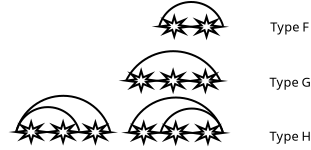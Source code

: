 <?xml version="1.0" encoding="UTF-8"?>
<dia:diagram xmlns:dia="http://www.lysator.liu.se/~alla/dia/">
  <dia:layer name="Background" visible="true" active="true">
    <dia:object type="Standard - Text" version="1" id="O0">
      <dia:attribute name="obj_pos">
        <dia:point val="17.264,3.964"/>
      </dia:attribute>
      <dia:attribute name="obj_bb">
        <dia:rectangle val="17.264,3.35;19.326,4.153"/>
      </dia:attribute>
      <dia:attribute name="text">
        <dia:composite type="text">
          <dia:attribute name="string">
            <dia:string>#Type F#</dia:string>
          </dia:attribute>
          <dia:attribute name="font">
            <dia:font family="sans" style="0" name="Helvetica"/>
          </dia:attribute>
          <dia:attribute name="height">
            <dia:real val="0.8"/>
          </dia:attribute>
          <dia:attribute name="pos">
            <dia:point val="17.264,3.964"/>
          </dia:attribute>
          <dia:attribute name="color">
            <dia:color val="#000000"/>
          </dia:attribute>
          <dia:attribute name="alignment">
            <dia:enum val="0"/>
          </dia:attribute>
        </dia:composite>
      </dia:attribute>
      <dia:attribute name="valign">
        <dia:enum val="3"/>
      </dia:attribute>
    </dia:object>
    <dia:object type="Standard - Text" version="1" id="O1">
      <dia:attribute name="obj_pos">
        <dia:point val="17.229,6.721"/>
      </dia:attribute>
      <dia:attribute name="obj_bb">
        <dia:rectangle val="17.229,6.108;19.418,6.911"/>
      </dia:attribute>
      <dia:attribute name="text">
        <dia:composite type="text">
          <dia:attribute name="string">
            <dia:string>#Type G#</dia:string>
          </dia:attribute>
          <dia:attribute name="font">
            <dia:font family="sans" style="0" name="Helvetica"/>
          </dia:attribute>
          <dia:attribute name="height">
            <dia:real val="0.8"/>
          </dia:attribute>
          <dia:attribute name="pos">
            <dia:point val="17.229,6.721"/>
          </dia:attribute>
          <dia:attribute name="color">
            <dia:color val="#000000"/>
          </dia:attribute>
          <dia:attribute name="alignment">
            <dia:enum val="0"/>
          </dia:attribute>
        </dia:composite>
      </dia:attribute>
      <dia:attribute name="valign">
        <dia:enum val="3"/>
      </dia:attribute>
    </dia:object>
    <dia:object type="Standard - Text" version="1" id="O2">
      <dia:attribute name="obj_pos">
        <dia:point val="17.247,9.426"/>
      </dia:attribute>
      <dia:attribute name="obj_bb">
        <dia:rectangle val="17.247,8.831;17.247,9.578"/>
      </dia:attribute>
      <dia:attribute name="text">
        <dia:composite type="text">
          <dia:attribute name="string">
            <dia:string>##</dia:string>
          </dia:attribute>
          <dia:attribute name="font">
            <dia:font family="sans" style="0" name="Helvetica"/>
          </dia:attribute>
          <dia:attribute name="height">
            <dia:real val="0.8"/>
          </dia:attribute>
          <dia:attribute name="pos">
            <dia:point val="17.247,9.426"/>
          </dia:attribute>
          <dia:attribute name="color">
            <dia:color val="#000000"/>
          </dia:attribute>
          <dia:attribute name="alignment">
            <dia:enum val="0"/>
          </dia:attribute>
        </dia:composite>
      </dia:attribute>
      <dia:attribute name="valign">
        <dia:enum val="3"/>
      </dia:attribute>
    </dia:object>
    <dia:object type="Standard - Text" version="1" id="O3">
      <dia:attribute name="obj_pos">
        <dia:point val="17.229,9.426"/>
      </dia:attribute>
      <dia:attribute name="obj_bb">
        <dia:rectangle val="17.229,8.812;19.405,9.616"/>
      </dia:attribute>
      <dia:attribute name="text">
        <dia:composite type="text">
          <dia:attribute name="string">
            <dia:string>#Type H#</dia:string>
          </dia:attribute>
          <dia:attribute name="font">
            <dia:font family="sans" style="0" name="Helvetica"/>
          </dia:attribute>
          <dia:attribute name="height">
            <dia:real val="0.8"/>
          </dia:attribute>
          <dia:attribute name="pos">
            <dia:point val="17.229,9.426"/>
          </dia:attribute>
          <dia:attribute name="color">
            <dia:color val="#000000"/>
          </dia:attribute>
          <dia:attribute name="alignment">
            <dia:enum val="0"/>
          </dia:attribute>
        </dia:composite>
      </dia:attribute>
      <dia:attribute name="valign">
        <dia:enum val="3"/>
      </dia:attribute>
    </dia:object>
    <dia:group>
      <dia:object type="Geometric - Sharp Eight Point Star" version="1" id="O4">
        <dia:attribute name="obj_pos">
          <dia:point val="11.718,3.211"/>
        </dia:attribute>
        <dia:attribute name="obj_bb">
          <dia:rectangle val="11.34,3.037;13.6,4.387"/>
        </dia:attribute>
        <dia:attribute name="meta">
          <dia:composite type="dict"/>
        </dia:attribute>
        <dia:attribute name="elem_corner">
          <dia:point val="11.718,3.211"/>
        </dia:attribute>
        <dia:attribute name="elem_width">
          <dia:real val="1.503"/>
        </dia:attribute>
        <dia:attribute name="elem_height">
          <dia:real val="1.001"/>
        </dia:attribute>
        <dia:attribute name="line_width">
          <dia:real val="0.1"/>
        </dia:attribute>
        <dia:attribute name="line_colour">
          <dia:color val="#000000"/>
        </dia:attribute>
        <dia:attribute name="fill_colour">
          <dia:color val="#ffffff"/>
        </dia:attribute>
        <dia:attribute name="show_background">
          <dia:boolean val="true"/>
        </dia:attribute>
        <dia:attribute name="line_style">
          <dia:enum val="0"/>
          <dia:real val="1"/>
        </dia:attribute>
        <dia:attribute name="flip_horizontal">
          <dia:boolean val="false"/>
        </dia:attribute>
        <dia:attribute name="flip_vertical">
          <dia:boolean val="false"/>
        </dia:attribute>
        <dia:attribute name="subscale">
          <dia:real val="1"/>
        </dia:attribute>
      </dia:object>
      <dia:object type="Geometric - Sharp Eight Point Star" version="1" id="O5">
        <dia:attribute name="obj_pos">
          <dia:point val="13.332,3.223"/>
        </dia:attribute>
        <dia:attribute name="obj_bb">
          <dia:rectangle val="12.954,3.049;15.213,4.398"/>
        </dia:attribute>
        <dia:attribute name="meta">
          <dia:composite type="dict"/>
        </dia:attribute>
        <dia:attribute name="elem_corner">
          <dia:point val="13.332,3.223"/>
        </dia:attribute>
        <dia:attribute name="elem_width">
          <dia:real val="1.503"/>
        </dia:attribute>
        <dia:attribute name="elem_height">
          <dia:real val="1.001"/>
        </dia:attribute>
        <dia:attribute name="line_width">
          <dia:real val="0.1"/>
        </dia:attribute>
        <dia:attribute name="line_colour">
          <dia:color val="#000000"/>
        </dia:attribute>
        <dia:attribute name="fill_colour">
          <dia:color val="#ffffff"/>
        </dia:attribute>
        <dia:attribute name="show_background">
          <dia:boolean val="true"/>
        </dia:attribute>
        <dia:attribute name="line_style">
          <dia:enum val="0"/>
          <dia:real val="1"/>
        </dia:attribute>
        <dia:attribute name="flip_horizontal">
          <dia:boolean val="false"/>
        </dia:attribute>
        <dia:attribute name="flip_vertical">
          <dia:boolean val="false"/>
        </dia:attribute>
        <dia:attribute name="subscale">
          <dia:real val="1"/>
        </dia:attribute>
      </dia:object>
    </dia:group>
    <dia:object type="Standard - Text" version="1" id="O6">
      <dia:attribute name="obj_pos">
        <dia:point val="17.38,16.878"/>
      </dia:attribute>
      <dia:attribute name="obj_bb">
        <dia:rectangle val="17.38,16.283;17.38,17.031"/>
      </dia:attribute>
      <dia:attribute name="text">
        <dia:composite type="text">
          <dia:attribute name="string">
            <dia:string>##</dia:string>
          </dia:attribute>
          <dia:attribute name="font">
            <dia:font family="sans" style="0" name="Helvetica"/>
          </dia:attribute>
          <dia:attribute name="height">
            <dia:real val="0.8"/>
          </dia:attribute>
          <dia:attribute name="pos">
            <dia:point val="17.38,16.878"/>
          </dia:attribute>
          <dia:attribute name="color">
            <dia:color val="#000000"/>
          </dia:attribute>
          <dia:attribute name="alignment">
            <dia:enum val="0"/>
          </dia:attribute>
        </dia:composite>
      </dia:attribute>
      <dia:attribute name="valign">
        <dia:enum val="3"/>
      </dia:attribute>
    </dia:object>
    <dia:object type="Standard - Arc" version="0" id="O7">
      <dia:attribute name="obj_pos">
        <dia:point val="11.718,3.712"/>
      </dia:attribute>
      <dia:attribute name="obj_bb">
        <dia:rectangle val="11.668,2.434;14.961,3.762"/>
      </dia:attribute>
      <dia:attribute name="conn_endpoints">
        <dia:point val="11.718,3.712"/>
        <dia:point val="14.911,3.684"/>
      </dia:attribute>
      <dia:attribute name="curve_distance">
        <dia:real val="-1.214"/>
      </dia:attribute>
      <dia:connections>
        <dia:connection handle="0" to="O4" connection="0"/>
      </dia:connections>
    </dia:object>
    <dia:group>
      <dia:object type="Geometric - Sharp Eight Point Star" version="1" id="O8">
        <dia:attribute name="obj_pos">
          <dia:point val="11.661,5.92"/>
        </dia:attribute>
        <dia:attribute name="obj_bb">
          <dia:rectangle val="11.282,5.747;13.542,7.096"/>
        </dia:attribute>
        <dia:attribute name="meta">
          <dia:composite type="dict"/>
        </dia:attribute>
        <dia:attribute name="elem_corner">
          <dia:point val="11.661,5.92"/>
        </dia:attribute>
        <dia:attribute name="elem_width">
          <dia:real val="1.503"/>
        </dia:attribute>
        <dia:attribute name="elem_height">
          <dia:real val="1.001"/>
        </dia:attribute>
        <dia:attribute name="line_width">
          <dia:real val="0.1"/>
        </dia:attribute>
        <dia:attribute name="line_colour">
          <dia:color val="#000000"/>
        </dia:attribute>
        <dia:attribute name="fill_colour">
          <dia:color val="#ffffff"/>
        </dia:attribute>
        <dia:attribute name="show_background">
          <dia:boolean val="true"/>
        </dia:attribute>
        <dia:attribute name="line_style">
          <dia:enum val="0"/>
          <dia:real val="1"/>
        </dia:attribute>
        <dia:attribute name="flip_horizontal">
          <dia:boolean val="false"/>
        </dia:attribute>
        <dia:attribute name="flip_vertical">
          <dia:boolean val="false"/>
        </dia:attribute>
        <dia:attribute name="subscale">
          <dia:real val="1"/>
        </dia:attribute>
      </dia:object>
      <dia:object type="Geometric - Sharp Eight Point Star" version="1" id="O9">
        <dia:attribute name="obj_pos">
          <dia:point val="13.274,5.932"/>
        </dia:attribute>
        <dia:attribute name="obj_bb">
          <dia:rectangle val="12.896,5.758;15.156,7.107"/>
        </dia:attribute>
        <dia:attribute name="meta">
          <dia:composite type="dict"/>
        </dia:attribute>
        <dia:attribute name="elem_corner">
          <dia:point val="13.274,5.932"/>
        </dia:attribute>
        <dia:attribute name="elem_width">
          <dia:real val="1.503"/>
        </dia:attribute>
        <dia:attribute name="elem_height">
          <dia:real val="1.001"/>
        </dia:attribute>
        <dia:attribute name="line_width">
          <dia:real val="0.1"/>
        </dia:attribute>
        <dia:attribute name="line_colour">
          <dia:color val="#000000"/>
        </dia:attribute>
        <dia:attribute name="fill_colour">
          <dia:color val="#ffffff"/>
        </dia:attribute>
        <dia:attribute name="show_background">
          <dia:boolean val="true"/>
        </dia:attribute>
        <dia:attribute name="line_style">
          <dia:enum val="0"/>
          <dia:real val="1"/>
        </dia:attribute>
        <dia:attribute name="flip_horizontal">
          <dia:boolean val="false"/>
        </dia:attribute>
        <dia:attribute name="flip_vertical">
          <dia:boolean val="false"/>
        </dia:attribute>
        <dia:attribute name="subscale">
          <dia:real val="1"/>
        </dia:attribute>
      </dia:object>
      <dia:object type="Geometric - Sharp Eight Point Star" version="1" id="O10">
        <dia:attribute name="obj_pos">
          <dia:point val="10.063,5.917"/>
        </dia:attribute>
        <dia:attribute name="obj_bb">
          <dia:rectangle val="9.685,5.743;11.944,7.092"/>
        </dia:attribute>
        <dia:attribute name="meta">
          <dia:composite type="dict"/>
        </dia:attribute>
        <dia:attribute name="elem_corner">
          <dia:point val="10.063,5.917"/>
        </dia:attribute>
        <dia:attribute name="elem_width">
          <dia:real val="1.503"/>
        </dia:attribute>
        <dia:attribute name="elem_height">
          <dia:real val="1.001"/>
        </dia:attribute>
        <dia:attribute name="line_width">
          <dia:real val="0.1"/>
        </dia:attribute>
        <dia:attribute name="line_colour">
          <dia:color val="#000000"/>
        </dia:attribute>
        <dia:attribute name="fill_colour">
          <dia:color val="#ffffff"/>
        </dia:attribute>
        <dia:attribute name="show_background">
          <dia:boolean val="true"/>
        </dia:attribute>
        <dia:attribute name="line_style">
          <dia:enum val="0"/>
          <dia:real val="1"/>
        </dia:attribute>
        <dia:attribute name="flip_horizontal">
          <dia:boolean val="false"/>
        </dia:attribute>
        <dia:attribute name="flip_vertical">
          <dia:boolean val="false"/>
        </dia:attribute>
        <dia:attribute name="subscale">
          <dia:real val="1"/>
        </dia:attribute>
      </dia:object>
    </dia:group>
    <dia:object type="Standard - Arc" version="0" id="O11">
      <dia:attribute name="obj_pos">
        <dia:point val="10.063,6.418"/>
      </dia:attribute>
      <dia:attribute name="obj_bb">
        <dia:rectangle val="10.013,4.894;14.827,6.483"/>
      </dia:attribute>
      <dia:attribute name="conn_endpoints">
        <dia:point val="10.063,6.418"/>
        <dia:point val="14.777,6.432"/>
      </dia:attribute>
      <dia:attribute name="curve_distance">
        <dia:real val="-1.481"/>
      </dia:attribute>
      <dia:connections>
        <dia:connection handle="0" to="O10" connection="0"/>
        <dia:connection handle="1" to="O9" connection="8"/>
      </dia:connections>
    </dia:object>
    <dia:group>
      <dia:group>
        <dia:object type="Geometric - Sharp Eight Point Star" version="1" id="O12">
          <dia:attribute name="obj_pos">
            <dia:point val="6.161,8.488"/>
          </dia:attribute>
          <dia:attribute name="obj_bb">
            <dia:rectangle val="5.782,8.314;8.042,9.663"/>
          </dia:attribute>
          <dia:attribute name="meta">
            <dia:composite type="dict"/>
          </dia:attribute>
          <dia:attribute name="elem_corner">
            <dia:point val="6.161,8.488"/>
          </dia:attribute>
          <dia:attribute name="elem_width">
            <dia:real val="1.503"/>
          </dia:attribute>
          <dia:attribute name="elem_height">
            <dia:real val="1.001"/>
          </dia:attribute>
          <dia:attribute name="line_width">
            <dia:real val="0.1"/>
          </dia:attribute>
          <dia:attribute name="line_colour">
            <dia:color val="#000000"/>
          </dia:attribute>
          <dia:attribute name="fill_colour">
            <dia:color val="#ffffff"/>
          </dia:attribute>
          <dia:attribute name="show_background">
            <dia:boolean val="true"/>
          </dia:attribute>
          <dia:attribute name="line_style">
            <dia:enum val="0"/>
            <dia:real val="1"/>
          </dia:attribute>
          <dia:attribute name="flip_horizontal">
            <dia:boolean val="false"/>
          </dia:attribute>
          <dia:attribute name="flip_vertical">
            <dia:boolean val="false"/>
          </dia:attribute>
          <dia:attribute name="subscale">
            <dia:real val="1"/>
          </dia:attribute>
        </dia:object>
        <dia:object type="Geometric - Sharp Eight Point Star" version="1" id="O13">
          <dia:attribute name="obj_pos">
            <dia:point val="7.775,8.499"/>
          </dia:attribute>
          <dia:attribute name="obj_bb">
            <dia:rectangle val="7.396,8.325;9.656,9.674"/>
          </dia:attribute>
          <dia:attribute name="meta">
            <dia:composite type="dict"/>
          </dia:attribute>
          <dia:attribute name="elem_corner">
            <dia:point val="7.775,8.499"/>
          </dia:attribute>
          <dia:attribute name="elem_width">
            <dia:real val="1.503"/>
          </dia:attribute>
          <dia:attribute name="elem_height">
            <dia:real val="1.001"/>
          </dia:attribute>
          <dia:attribute name="line_width">
            <dia:real val="0.1"/>
          </dia:attribute>
          <dia:attribute name="line_colour">
            <dia:color val="#000000"/>
          </dia:attribute>
          <dia:attribute name="fill_colour">
            <dia:color val="#ffffff"/>
          </dia:attribute>
          <dia:attribute name="show_background">
            <dia:boolean val="true"/>
          </dia:attribute>
          <dia:attribute name="line_style">
            <dia:enum val="0"/>
            <dia:real val="1"/>
          </dia:attribute>
          <dia:attribute name="flip_horizontal">
            <dia:boolean val="false"/>
          </dia:attribute>
          <dia:attribute name="flip_vertical">
            <dia:boolean val="false"/>
          </dia:attribute>
          <dia:attribute name="subscale">
            <dia:real val="1"/>
          </dia:attribute>
        </dia:object>
        <dia:object type="Geometric - Sharp Eight Point Star" version="1" id="O14">
          <dia:attribute name="obj_pos">
            <dia:point val="4.564,8.485"/>
          </dia:attribute>
          <dia:attribute name="obj_bb">
            <dia:rectangle val="4.185,8.311;6.445,9.66"/>
          </dia:attribute>
          <dia:attribute name="meta">
            <dia:composite type="dict"/>
          </dia:attribute>
          <dia:attribute name="elem_corner">
            <dia:point val="4.564,8.485"/>
          </dia:attribute>
          <dia:attribute name="elem_width">
            <dia:real val="1.503"/>
          </dia:attribute>
          <dia:attribute name="elem_height">
            <dia:real val="1.001"/>
          </dia:attribute>
          <dia:attribute name="line_width">
            <dia:real val="0.1"/>
          </dia:attribute>
          <dia:attribute name="line_colour">
            <dia:color val="#000000"/>
          </dia:attribute>
          <dia:attribute name="fill_colour">
            <dia:color val="#ffffff"/>
          </dia:attribute>
          <dia:attribute name="show_background">
            <dia:boolean val="true"/>
          </dia:attribute>
          <dia:attribute name="line_style">
            <dia:enum val="0"/>
            <dia:real val="1"/>
          </dia:attribute>
          <dia:attribute name="flip_horizontal">
            <dia:boolean val="false"/>
          </dia:attribute>
          <dia:attribute name="flip_vertical">
            <dia:boolean val="false"/>
          </dia:attribute>
          <dia:attribute name="subscale">
            <dia:real val="1"/>
          </dia:attribute>
        </dia:object>
      </dia:group>
      <dia:object type="Standard - Arc" version="0" id="O15">
        <dia:attribute name="obj_pos">
          <dia:point val="4.564,8.985"/>
        </dia:attribute>
        <dia:attribute name="obj_bb">
          <dia:rectangle val="4.513,7.69;7.77,9.036"/>
        </dia:attribute>
        <dia:attribute name="conn_endpoints">
          <dia:point val="4.564,8.985"/>
          <dia:point val="7.719,8.923"/>
        </dia:attribute>
        <dia:attribute name="curve_distance">
          <dia:real val="-1.214"/>
        </dia:attribute>
      </dia:object>
      <dia:object type="Standard - Arc" version="0" id="O16">
        <dia:attribute name="obj_pos">
          <dia:point val="4.564,8.985"/>
        </dia:attribute>
        <dia:attribute name="obj_bb">
          <dia:rectangle val="4.513,7.125;9.328,9.05"/>
        </dia:attribute>
        <dia:attribute name="conn_endpoints">
          <dia:point val="4.564,8.985"/>
          <dia:point val="9.277,9.0"/>
        </dia:attribute>
        <dia:attribute name="curve_distance">
          <dia:real val="-1.818"/>
        </dia:attribute>
      </dia:object>
    </dia:group>
    <dia:group>
      <dia:group>
        <dia:object type="Geometric - Sharp Eight Point Star" version="1" id="O17">
          <dia:attribute name="obj_pos">
            <dia:point val="11.789,8.519"/>
          </dia:attribute>
          <dia:attribute name="obj_bb">
            <dia:rectangle val="11.411,8.345;13.671,9.694"/>
          </dia:attribute>
          <dia:attribute name="meta">
            <dia:composite type="dict"/>
          </dia:attribute>
          <dia:attribute name="elem_corner">
            <dia:point val="11.789,8.519"/>
          </dia:attribute>
          <dia:attribute name="elem_width">
            <dia:real val="1.503"/>
          </dia:attribute>
          <dia:attribute name="elem_height">
            <dia:real val="1.001"/>
          </dia:attribute>
          <dia:attribute name="line_width">
            <dia:real val="0.1"/>
          </dia:attribute>
          <dia:attribute name="line_colour">
            <dia:color val="#000000"/>
          </dia:attribute>
          <dia:attribute name="fill_colour">
            <dia:color val="#ffffff"/>
          </dia:attribute>
          <dia:attribute name="show_background">
            <dia:boolean val="true"/>
          </dia:attribute>
          <dia:attribute name="line_style">
            <dia:enum val="0"/>
            <dia:real val="1"/>
          </dia:attribute>
          <dia:attribute name="flip_horizontal">
            <dia:boolean val="false"/>
          </dia:attribute>
          <dia:attribute name="flip_vertical">
            <dia:boolean val="false"/>
          </dia:attribute>
          <dia:attribute name="subscale">
            <dia:real val="1"/>
          </dia:attribute>
        </dia:object>
        <dia:object type="Geometric - Sharp Eight Point Star" version="1" id="O18">
          <dia:attribute name="obj_pos">
            <dia:point val="13.403,8.53"/>
          </dia:attribute>
          <dia:attribute name="obj_bb">
            <dia:rectangle val="13.024,8.357;15.284,9.706"/>
          </dia:attribute>
          <dia:attribute name="meta">
            <dia:composite type="dict"/>
          </dia:attribute>
          <dia:attribute name="elem_corner">
            <dia:point val="13.403,8.53"/>
          </dia:attribute>
          <dia:attribute name="elem_width">
            <dia:real val="1.503"/>
          </dia:attribute>
          <dia:attribute name="elem_height">
            <dia:real val="1.001"/>
          </dia:attribute>
          <dia:attribute name="line_width">
            <dia:real val="0.1"/>
          </dia:attribute>
          <dia:attribute name="line_colour">
            <dia:color val="#000000"/>
          </dia:attribute>
          <dia:attribute name="fill_colour">
            <dia:color val="#ffffff"/>
          </dia:attribute>
          <dia:attribute name="show_background">
            <dia:boolean val="true"/>
          </dia:attribute>
          <dia:attribute name="line_style">
            <dia:enum val="0"/>
            <dia:real val="1"/>
          </dia:attribute>
          <dia:attribute name="flip_horizontal">
            <dia:boolean val="false"/>
          </dia:attribute>
          <dia:attribute name="flip_vertical">
            <dia:boolean val="false"/>
          </dia:attribute>
          <dia:attribute name="subscale">
            <dia:real val="1"/>
          </dia:attribute>
        </dia:object>
        <dia:object type="Geometric - Sharp Eight Point Star" version="1" id="O19">
          <dia:attribute name="obj_pos">
            <dia:point val="10.192,8.516"/>
          </dia:attribute>
          <dia:attribute name="obj_bb">
            <dia:rectangle val="9.813,8.342;12.073,9.691"/>
          </dia:attribute>
          <dia:attribute name="meta">
            <dia:composite type="dict"/>
          </dia:attribute>
          <dia:attribute name="elem_corner">
            <dia:point val="10.192,8.516"/>
          </dia:attribute>
          <dia:attribute name="elem_width">
            <dia:real val="1.503"/>
          </dia:attribute>
          <dia:attribute name="elem_height">
            <dia:real val="1.001"/>
          </dia:attribute>
          <dia:attribute name="line_width">
            <dia:real val="0.1"/>
          </dia:attribute>
          <dia:attribute name="line_colour">
            <dia:color val="#000000"/>
          </dia:attribute>
          <dia:attribute name="fill_colour">
            <dia:color val="#ffffff"/>
          </dia:attribute>
          <dia:attribute name="show_background">
            <dia:boolean val="true"/>
          </dia:attribute>
          <dia:attribute name="line_style">
            <dia:enum val="0"/>
            <dia:real val="1"/>
          </dia:attribute>
          <dia:attribute name="flip_horizontal">
            <dia:boolean val="false"/>
          </dia:attribute>
          <dia:attribute name="flip_vertical">
            <dia:boolean val="false"/>
          </dia:attribute>
          <dia:attribute name="subscale">
            <dia:real val="1"/>
          </dia:attribute>
        </dia:object>
      </dia:group>
      <dia:object type="Standard - Arc" version="0" id="O20">
        <dia:attribute name="obj_pos">
          <dia:point val="11.789,9.02"/>
        </dia:attribute>
        <dia:attribute name="obj_bb">
          <dia:rectangle val="11.739,7.761;14.956,9.081"/>
        </dia:attribute>
        <dia:attribute name="conn_endpoints">
          <dia:point val="11.789,9.02"/>
          <dia:point val="14.906,9.031"/>
        </dia:attribute>
        <dia:attribute name="curve_distance">
          <dia:real val="-1.214"/>
        </dia:attribute>
      </dia:object>
      <dia:object type="Standard - Arc" version="0" id="O21">
        <dia:attribute name="obj_pos">
          <dia:point val="10.192,9.016"/>
        </dia:attribute>
        <dia:attribute name="obj_bb">
          <dia:rectangle val="10.142,7.211;14.956,9.081"/>
        </dia:attribute>
        <dia:attribute name="conn_endpoints">
          <dia:point val="10.192,9.016"/>
          <dia:point val="14.906,9.031"/>
        </dia:attribute>
        <dia:attribute name="curve_distance">
          <dia:real val="-1.763"/>
        </dia:attribute>
      </dia:object>
    </dia:group>
  </dia:layer>
</dia:diagram>
